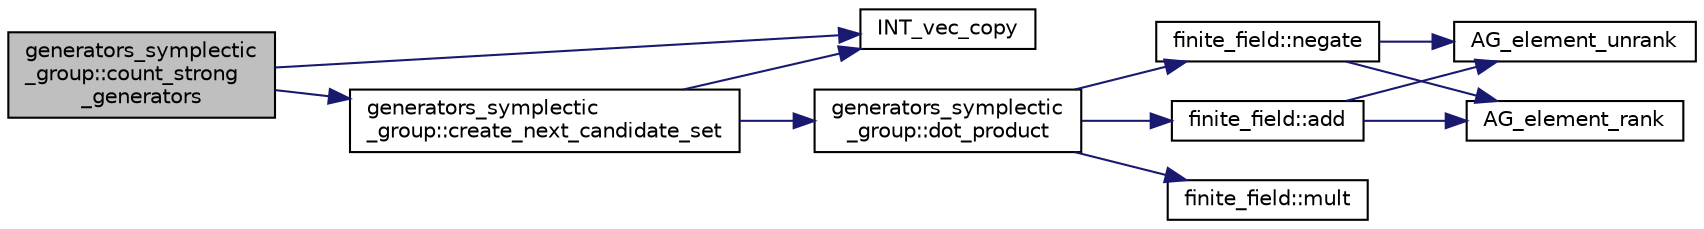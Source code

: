 digraph "generators_symplectic_group::count_strong_generators"
{
  edge [fontname="Helvetica",fontsize="10",labelfontname="Helvetica",labelfontsize="10"];
  node [fontname="Helvetica",fontsize="10",shape=record];
  rankdir="LR";
  Node7 [label="generators_symplectic\l_group::count_strong\l_generators",height=0.2,width=0.4,color="black", fillcolor="grey75", style="filled", fontcolor="black"];
  Node7 -> Node8 [color="midnightblue",fontsize="10",style="solid",fontname="Helvetica"];
  Node8 [label="INT_vec_copy",height=0.2,width=0.4,color="black", fillcolor="white", style="filled",URL="$df/dbf/sajeeb_8_c.html#ac2d875e27e009af6ec04d17254d11075"];
  Node7 -> Node9 [color="midnightblue",fontsize="10",style="solid",fontname="Helvetica"];
  Node9 [label="generators_symplectic\l_group::create_next_candidate_set",height=0.2,width=0.4,color="black", fillcolor="white", style="filled",URL="$d7/dd9/classgenerators__symplectic__group.html#a4f120fe4d0c6e692ada67076312d5f21"];
  Node9 -> Node8 [color="midnightblue",fontsize="10",style="solid",fontname="Helvetica"];
  Node9 -> Node10 [color="midnightblue",fontsize="10",style="solid",fontname="Helvetica"];
  Node10 [label="generators_symplectic\l_group::dot_product",height=0.2,width=0.4,color="black", fillcolor="white", style="filled",URL="$d7/dd9/classgenerators__symplectic__group.html#afcbcf5c147d2a3d7041358befe08db1d"];
  Node10 -> Node11 [color="midnightblue",fontsize="10",style="solid",fontname="Helvetica"];
  Node11 [label="finite_field::add",height=0.2,width=0.4,color="black", fillcolor="white", style="filled",URL="$df/d5a/classfinite__field.html#a8f12328a27500f3c7be0c849ebbc9d14"];
  Node11 -> Node12 [color="midnightblue",fontsize="10",style="solid",fontname="Helvetica"];
  Node12 [label="AG_element_unrank",height=0.2,width=0.4,color="black", fillcolor="white", style="filled",URL="$d4/d67/geometry_8h.html#a4a33b86c87b2879b97cfa1327abe2885"];
  Node11 -> Node13 [color="midnightblue",fontsize="10",style="solid",fontname="Helvetica"];
  Node13 [label="AG_element_rank",height=0.2,width=0.4,color="black", fillcolor="white", style="filled",URL="$d4/d67/geometry_8h.html#ab2ac908d07dd8038fd996e26bdc75c17"];
  Node10 -> Node14 [color="midnightblue",fontsize="10",style="solid",fontname="Helvetica"];
  Node14 [label="finite_field::mult",height=0.2,width=0.4,color="black", fillcolor="white", style="filled",URL="$df/d5a/classfinite__field.html#a24fb5917aa6d4d656fd855b7f44a13b0"];
  Node10 -> Node15 [color="midnightblue",fontsize="10",style="solid",fontname="Helvetica"];
  Node15 [label="finite_field::negate",height=0.2,width=0.4,color="black", fillcolor="white", style="filled",URL="$df/d5a/classfinite__field.html#aa9d798298f25d4a9262b5bc5f1733e31"];
  Node15 -> Node12 [color="midnightblue",fontsize="10",style="solid",fontname="Helvetica"];
  Node15 -> Node13 [color="midnightblue",fontsize="10",style="solid",fontname="Helvetica"];
}
